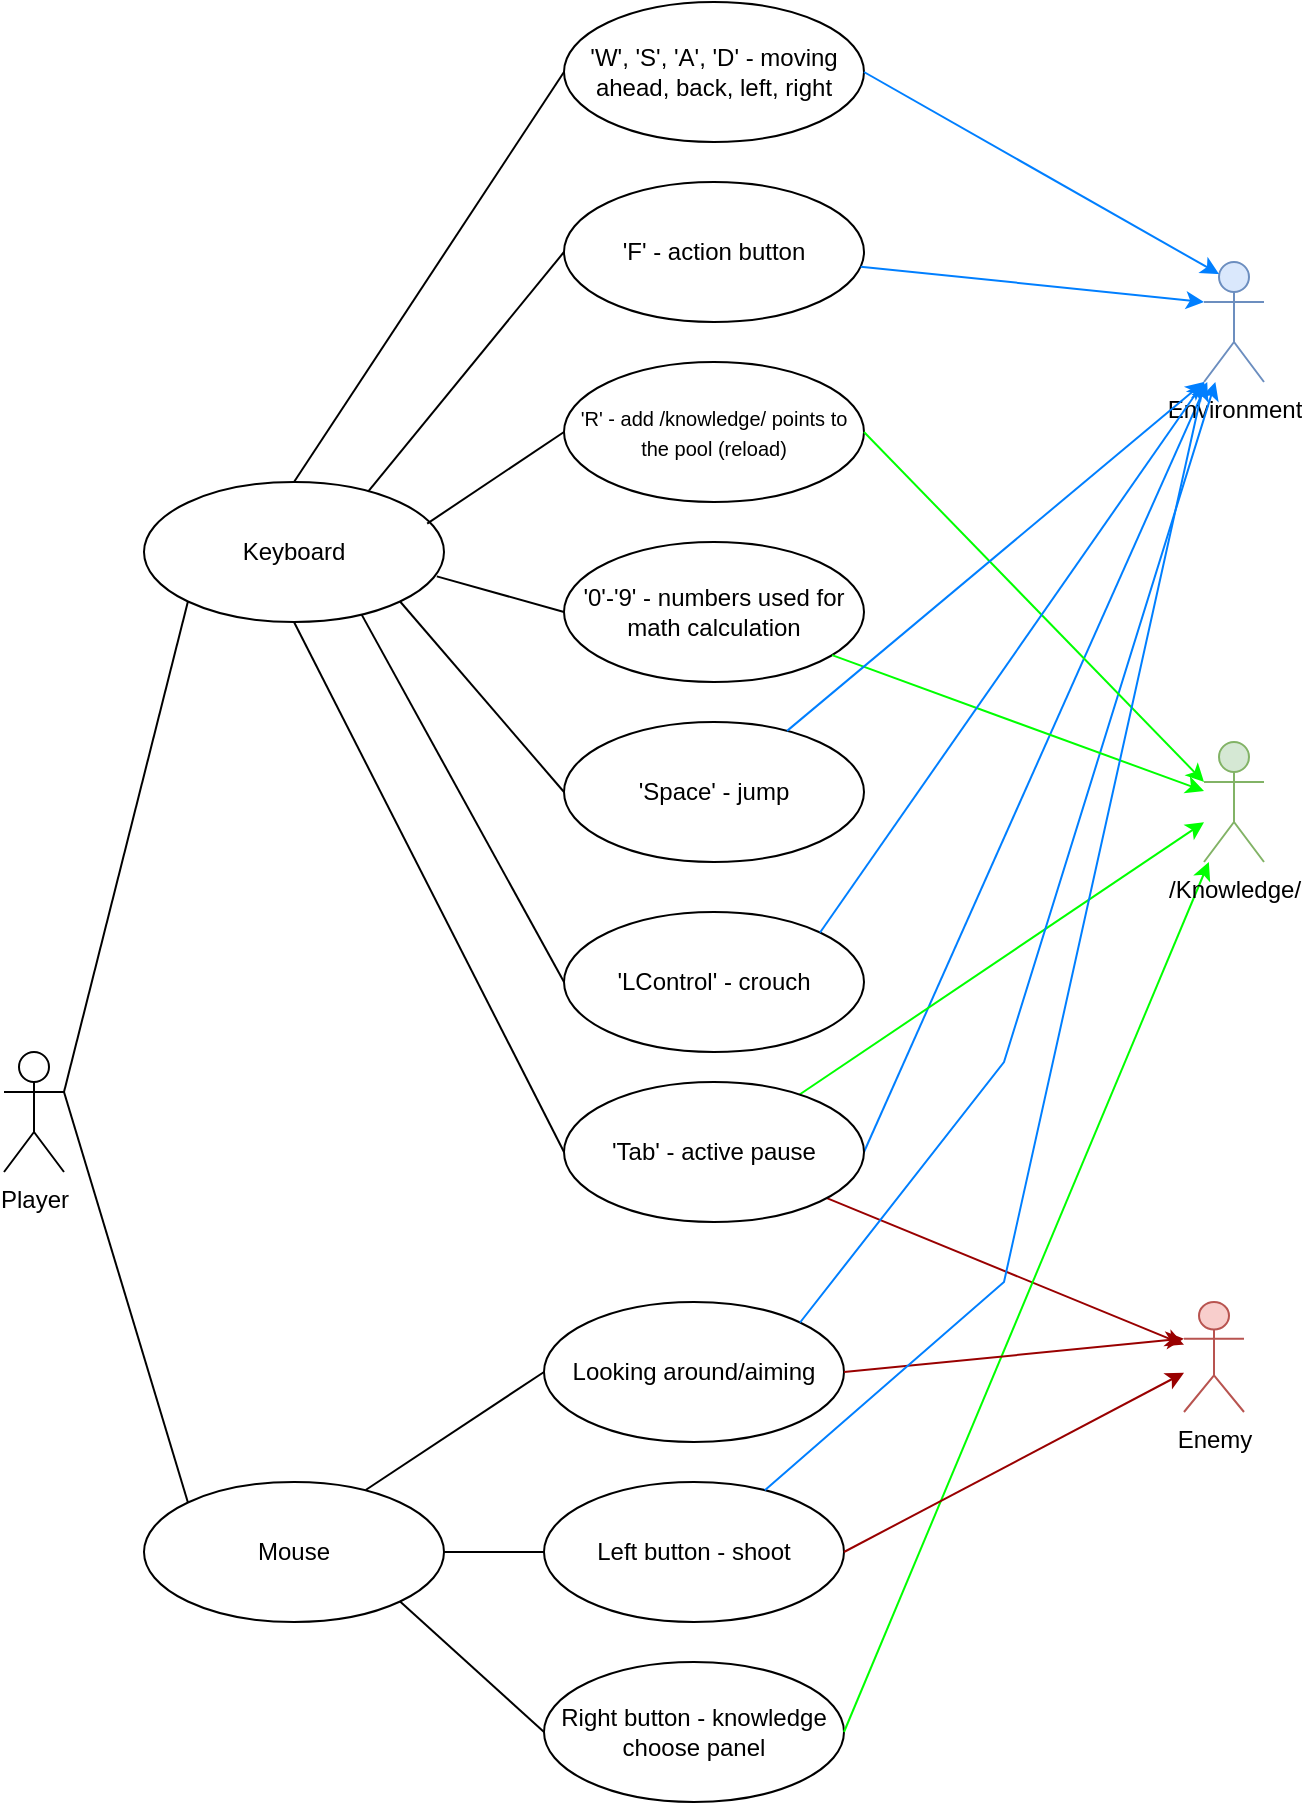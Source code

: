 <mxfile version="24.7.5">
  <diagram name="Strona-1" id="cKjuNzT2Nae0eT2EPPU0">
    <mxGraphModel dx="1235" dy="719" grid="1" gridSize="10" guides="1" tooltips="1" connect="1" arrows="1" fold="1" page="1" pageScale="1" pageWidth="827" pageHeight="1169" math="0" shadow="0">
      <root>
        <mxCell id="0" />
        <mxCell id="1" parent="0" />
        <mxCell id="ACukHOSOi4DWsUtb9feT-1" value="Player" style="shape=umlActor;verticalLabelPosition=bottom;verticalAlign=top;html=1;outlineConnect=0;" parent="1" vertex="1">
          <mxGeometry x="80" y="555" width="30" height="60" as="geometry" />
        </mxCell>
        <mxCell id="ACukHOSOi4DWsUtb9feT-6" value="&#39;W&#39;, &#39;S&#39;, &#39;A&#39;, &#39;D&#39; - moving ahead, back, left, right" style="ellipse;whiteSpace=wrap;html=1;" parent="1" vertex="1">
          <mxGeometry x="360" y="30" width="150" height="70" as="geometry" />
        </mxCell>
        <mxCell id="ACukHOSOi4DWsUtb9feT-7" value="&#39;F&#39; - action button" style="ellipse;whiteSpace=wrap;html=1;" parent="1" vertex="1">
          <mxGeometry x="360" y="120" width="150" height="70" as="geometry" />
        </mxCell>
        <mxCell id="ACukHOSOi4DWsUtb9feT-8" value="&#39;Space&#39; - jump" style="ellipse;whiteSpace=wrap;html=1;" parent="1" vertex="1">
          <mxGeometry x="360" y="390" width="150" height="70" as="geometry" />
        </mxCell>
        <mxCell id="ACukHOSOi4DWsUtb9feT-9" value="Keyboard" style="ellipse;whiteSpace=wrap;html=1;" parent="1" vertex="1">
          <mxGeometry x="150" y="270" width="150" height="70" as="geometry" />
        </mxCell>
        <mxCell id="ACukHOSOi4DWsUtb9feT-10" value="Mouse" style="ellipse;whiteSpace=wrap;html=1;" parent="1" vertex="1">
          <mxGeometry x="150" y="770" width="150" height="70" as="geometry" />
        </mxCell>
        <mxCell id="ACukHOSOi4DWsUtb9feT-45" style="rounded=0;orthogonalLoop=1;jettySize=auto;html=1;exitX=1;exitY=0.5;exitDx=0;exitDy=0;strokeColor=#007FFF;" parent="1" source="ACukHOSOi4DWsUtb9feT-11" target="ACukHOSOi4DWsUtb9feT-19" edge="1">
          <mxGeometry relative="1" as="geometry">
            <mxPoint x="640" y="540" as="targetPoint" />
          </mxGeometry>
        </mxCell>
        <mxCell id="ACukHOSOi4DWsUtb9feT-47" value="" style="rounded=0;orthogonalLoop=1;jettySize=auto;html=1;strokeColor=#990000;" parent="1" source="ACukHOSOi4DWsUtb9feT-11" target="ACukHOSOi4DWsUtb9feT-22" edge="1">
          <mxGeometry relative="1" as="geometry">
            <mxPoint x="590" y="515" as="targetPoint" />
          </mxGeometry>
        </mxCell>
        <mxCell id="ACukHOSOi4DWsUtb9feT-48" style="rounded=0;orthogonalLoop=1;jettySize=auto;html=1;strokeColor=#00FF00;" parent="1" source="ACukHOSOi4DWsUtb9feT-11" target="ACukHOSOi4DWsUtb9feT-40" edge="1">
          <mxGeometry relative="1" as="geometry" />
        </mxCell>
        <mxCell id="ACukHOSOi4DWsUtb9feT-11" value="&#39;Tab&#39; - active pause" style="ellipse;whiteSpace=wrap;html=1;" parent="1" vertex="1">
          <mxGeometry x="360" y="570" width="150" height="70" as="geometry" />
        </mxCell>
        <mxCell id="ACukHOSOi4DWsUtb9feT-12" value="Looking around/aiming" style="ellipse;whiteSpace=wrap;html=1;" parent="1" vertex="1">
          <mxGeometry x="350" y="680" width="150" height="70" as="geometry" />
        </mxCell>
        <mxCell id="ACukHOSOi4DWsUtb9feT-14" value="Left button - shoot" style="ellipse;whiteSpace=wrap;html=1;" parent="1" vertex="1">
          <mxGeometry x="350" y="770" width="150" height="70" as="geometry" />
        </mxCell>
        <mxCell id="ACukHOSOi4DWsUtb9feT-15" value="&lt;font style=&quot;font-size: 10px;&quot;&gt;&#39;R&#39; - add /knowledge/ points to the pool (reload)&lt;/font&gt;" style="ellipse;whiteSpace=wrap;html=1;" parent="1" vertex="1">
          <mxGeometry x="360" y="210" width="150" height="70" as="geometry" />
        </mxCell>
        <mxCell id="ACukHOSOi4DWsUtb9feT-16" value="&#39;0&#39;-&#39;9&#39; - numbers used for math calculation" style="ellipse;whiteSpace=wrap;html=1;" parent="1" vertex="1">
          <mxGeometry x="360" y="300" width="150" height="70" as="geometry" />
        </mxCell>
        <mxCell id="ACukHOSOi4DWsUtb9feT-18" value="Right button - knowledge choose panel" style="ellipse;whiteSpace=wrap;html=1;" parent="1" vertex="1">
          <mxGeometry x="350" y="860" width="150" height="70" as="geometry" />
        </mxCell>
        <mxCell id="ACukHOSOi4DWsUtb9feT-19" value="Environment" style="shape=umlActor;verticalLabelPosition=bottom;verticalAlign=top;html=1;outlineConnect=0;fillColor=#dae8fc;strokeColor=#6c8ebf;" parent="1" vertex="1">
          <mxGeometry x="680" y="160" width="30" height="60" as="geometry" />
        </mxCell>
        <mxCell id="ACukHOSOi4DWsUtb9feT-22" value="Enemy" style="shape=umlActor;verticalLabelPosition=bottom;verticalAlign=top;html=1;outlineConnect=0;fillColor=#f8cecc;strokeColor=#b85450;" parent="1" vertex="1">
          <mxGeometry x="670" y="680" width="30" height="55" as="geometry" />
        </mxCell>
        <mxCell id="ACukHOSOi4DWsUtb9feT-23" value="" style="endArrow=none;html=1;rounded=0;exitX=0.739;exitY=0.057;exitDx=0;exitDy=0;exitPerimeter=0;entryX=0;entryY=0.5;entryDx=0;entryDy=0;" parent="1" source="ACukHOSOi4DWsUtb9feT-10" target="ACukHOSOi4DWsUtb9feT-12" edge="1">
          <mxGeometry width="50" height="50" relative="1" as="geometry">
            <mxPoint x="380" y="660" as="sourcePoint" />
            <mxPoint x="430" y="610" as="targetPoint" />
          </mxGeometry>
        </mxCell>
        <mxCell id="ACukHOSOi4DWsUtb9feT-24" value="" style="endArrow=none;html=1;rounded=0;exitX=1;exitY=0.5;exitDx=0;exitDy=0;entryX=0;entryY=0.5;entryDx=0;entryDy=0;" parent="1" source="ACukHOSOi4DWsUtb9feT-10" target="ACukHOSOi4DWsUtb9feT-14" edge="1">
          <mxGeometry width="50" height="50" relative="1" as="geometry">
            <mxPoint x="261" y="784" as="sourcePoint" />
            <mxPoint x="360" y="725" as="targetPoint" />
          </mxGeometry>
        </mxCell>
        <mxCell id="ACukHOSOi4DWsUtb9feT-25" value="" style="endArrow=none;html=1;rounded=0;exitX=1;exitY=1;exitDx=0;exitDy=0;entryX=0;entryY=0.5;entryDx=0;entryDy=0;" parent="1" source="ACukHOSOi4DWsUtb9feT-10" target="ACukHOSOi4DWsUtb9feT-18" edge="1">
          <mxGeometry width="50" height="50" relative="1" as="geometry">
            <mxPoint x="290" y="815" as="sourcePoint" />
            <mxPoint x="360" y="815" as="targetPoint" />
          </mxGeometry>
        </mxCell>
        <mxCell id="ACukHOSOi4DWsUtb9feT-26" value="" style="endArrow=none;html=1;rounded=0;entryX=0;entryY=1;entryDx=0;entryDy=0;exitX=1;exitY=0.333;exitDx=0;exitDy=0;exitPerimeter=0;" parent="1" source="ACukHOSOi4DWsUtb9feT-1" target="ACukHOSOi4DWsUtb9feT-9" edge="1">
          <mxGeometry width="50" height="50" relative="1" as="geometry">
            <mxPoint x="220" y="560" as="sourcePoint" />
            <mxPoint x="339" y="610" as="targetPoint" />
          </mxGeometry>
        </mxCell>
        <mxCell id="ACukHOSOi4DWsUtb9feT-27" value="" style="endArrow=none;html=1;rounded=0;exitX=1;exitY=0.333;exitDx=0;exitDy=0;exitPerimeter=0;entryX=0;entryY=0;entryDx=0;entryDy=0;" parent="1" source="ACukHOSOi4DWsUtb9feT-1" target="ACukHOSOi4DWsUtb9feT-10" edge="1">
          <mxGeometry width="50" height="50" relative="1" as="geometry">
            <mxPoint x="240" y="679" as="sourcePoint" />
            <mxPoint x="349" y="620" as="targetPoint" />
          </mxGeometry>
        </mxCell>
        <mxCell id="ACukHOSOi4DWsUtb9feT-28" value="" style="endArrow=none;html=1;rounded=0;exitX=0.5;exitY=0;exitDx=0;exitDy=0;entryX=0;entryY=0.5;entryDx=0;entryDy=0;" parent="1" source="ACukHOSOi4DWsUtb9feT-9" target="ACukHOSOi4DWsUtb9feT-6" edge="1">
          <mxGeometry width="50" height="50" relative="1" as="geometry">
            <mxPoint x="120" y="149" as="sourcePoint" />
            <mxPoint x="229" y="90" as="targetPoint" />
          </mxGeometry>
        </mxCell>
        <mxCell id="ACukHOSOi4DWsUtb9feT-29" value="" style="endArrow=classic;html=1;rounded=0;exitX=1;exitY=0.5;exitDx=0;exitDy=0;endFill=1;strokeColor=#00FF00;" parent="1" source="ACukHOSOi4DWsUtb9feT-18" target="ACukHOSOi4DWsUtb9feT-40" edge="1">
          <mxGeometry width="50" height="50" relative="1" as="geometry">
            <mxPoint x="260" y="699" as="sourcePoint" />
            <mxPoint x="670" y="790" as="targetPoint" />
          </mxGeometry>
        </mxCell>
        <mxCell id="ACukHOSOi4DWsUtb9feT-30" value="" style="endArrow=classic;html=1;rounded=0;exitX=1;exitY=0.5;exitDx=0;exitDy=0;endFill=1;strokeColor=#990000;" parent="1" source="ACukHOSOi4DWsUtb9feT-14" target="ACukHOSOi4DWsUtb9feT-22" edge="1">
          <mxGeometry width="50" height="50" relative="1" as="geometry">
            <mxPoint x="270" y="709" as="sourcePoint" />
            <mxPoint x="379" y="650" as="targetPoint" />
          </mxGeometry>
        </mxCell>
        <mxCell id="ACukHOSOi4DWsUtb9feT-31" value="" style="endArrow=classic;html=1;rounded=0;exitX=1;exitY=0.5;exitDx=0;exitDy=0;entryX=0;entryY=0.333;entryDx=0;entryDy=0;entryPerimeter=0;endFill=1;strokeColor=#990000;" parent="1" source="ACukHOSOi4DWsUtb9feT-12" target="ACukHOSOi4DWsUtb9feT-22" edge="1">
          <mxGeometry width="50" height="50" relative="1" as="geometry">
            <mxPoint x="280" y="719" as="sourcePoint" />
            <mxPoint x="389" y="660" as="targetPoint" />
          </mxGeometry>
        </mxCell>
        <mxCell id="ACukHOSOi4DWsUtb9feT-32" value="" style="endArrow=classic;html=1;rounded=0;exitX=1;exitY=0;exitDx=0;exitDy=0;endFill=1;strokeColor=#007FFF;" parent="1" source="ACukHOSOi4DWsUtb9feT-12" target="ACukHOSOi4DWsUtb9feT-19" edge="1">
          <mxGeometry width="50" height="50" relative="1" as="geometry">
            <mxPoint x="290" y="729" as="sourcePoint" />
            <mxPoint x="399" y="670" as="targetPoint" />
            <Array as="points">
              <mxPoint x="580" y="560" />
            </Array>
          </mxGeometry>
        </mxCell>
        <mxCell id="ACukHOSOi4DWsUtb9feT-33" value="" style="endArrow=none;html=1;rounded=0;exitX=0.747;exitY=0.069;exitDx=0;exitDy=0;exitPerimeter=0;entryX=0;entryY=0.5;entryDx=0;entryDy=0;" parent="1" source="ACukHOSOi4DWsUtb9feT-9" target="ACukHOSOi4DWsUtb9feT-7" edge="1">
          <mxGeometry width="50" height="50" relative="1" as="geometry">
            <mxPoint x="130" y="159" as="sourcePoint" />
            <mxPoint x="239" y="100" as="targetPoint" />
          </mxGeometry>
        </mxCell>
        <mxCell id="ACukHOSOi4DWsUtb9feT-34" value="" style="endArrow=none;html=1;rounded=0;exitX=0.944;exitY=0.297;exitDx=0;exitDy=0;exitPerimeter=0;entryX=0;entryY=0.5;entryDx=0;entryDy=0;" parent="1" source="ACukHOSOi4DWsUtb9feT-9" target="ACukHOSOi4DWsUtb9feT-15" edge="1">
          <mxGeometry width="50" height="50" relative="1" as="geometry">
            <mxPoint x="140" y="169" as="sourcePoint" />
            <mxPoint x="249" y="110" as="targetPoint" />
          </mxGeometry>
        </mxCell>
        <mxCell id="ACukHOSOi4DWsUtb9feT-35" value="" style="endArrow=none;html=1;rounded=0;exitX=0.976;exitY=0.674;exitDx=0;exitDy=0;exitPerimeter=0;entryX=0;entryY=0.5;entryDx=0;entryDy=0;" parent="1" source="ACukHOSOi4DWsUtb9feT-9" target="ACukHOSOi4DWsUtb9feT-16" edge="1">
          <mxGeometry width="50" height="50" relative="1" as="geometry">
            <mxPoint x="150" y="179" as="sourcePoint" />
            <mxPoint x="259" y="120" as="targetPoint" />
          </mxGeometry>
        </mxCell>
        <mxCell id="ACukHOSOi4DWsUtb9feT-36" value="" style="endArrow=none;html=1;rounded=0;exitX=1;exitY=1;exitDx=0;exitDy=0;entryX=0;entryY=0.5;entryDx=0;entryDy=0;" parent="1" source="ACukHOSOi4DWsUtb9feT-9" target="ACukHOSOi4DWsUtb9feT-8" edge="1">
          <mxGeometry width="50" height="50" relative="1" as="geometry">
            <mxPoint x="160" y="189" as="sourcePoint" />
            <mxPoint x="269" y="130" as="targetPoint" />
          </mxGeometry>
        </mxCell>
        <mxCell id="ACukHOSOi4DWsUtb9feT-37" value="" style="endArrow=none;html=1;rounded=0;exitX=0.5;exitY=1;exitDx=0;exitDy=0;entryX=0;entryY=0.5;entryDx=0;entryDy=0;" parent="1" source="ACukHOSOi4DWsUtb9feT-9" target="ACukHOSOi4DWsUtb9feT-11" edge="1">
          <mxGeometry width="50" height="50" relative="1" as="geometry">
            <mxPoint x="170" y="199" as="sourcePoint" />
            <mxPoint x="279" y="140" as="targetPoint" />
          </mxGeometry>
        </mxCell>
        <mxCell id="ACukHOSOi4DWsUtb9feT-38" value="" style="endArrow=classic;html=1;rounded=0;exitX=1;exitY=0.5;exitDx=0;exitDy=0;entryX=0.25;entryY=0.1;entryDx=0;entryDy=0;entryPerimeter=0;endFill=1;strokeColor=#007FFF;" parent="1" source="ACukHOSOi4DWsUtb9feT-6" target="ACukHOSOi4DWsUtb9feT-19" edge="1">
          <mxGeometry width="50" height="50" relative="1" as="geometry">
            <mxPoint x="180" y="209" as="sourcePoint" />
            <mxPoint x="289" y="150" as="targetPoint" />
          </mxGeometry>
        </mxCell>
        <mxCell id="ACukHOSOi4DWsUtb9feT-40" value="/Knowledge/" style="shape=umlActor;verticalLabelPosition=bottom;verticalAlign=top;html=1;outlineConnect=0;fillColor=#d5e8d4;strokeColor=#82b366;" parent="1" vertex="1">
          <mxGeometry x="680" y="400" width="30" height="60" as="geometry" />
        </mxCell>
        <mxCell id="ACukHOSOi4DWsUtb9feT-41" style="rounded=0;orthogonalLoop=1;jettySize=auto;html=1;entryX=0;entryY=0.333;entryDx=0;entryDy=0;entryPerimeter=0;exitX=1;exitY=0.5;exitDx=0;exitDy=0;strokeColor=#00FF00;" parent="1" source="ACukHOSOi4DWsUtb9feT-15" target="ACukHOSOi4DWsUtb9feT-40" edge="1">
          <mxGeometry relative="1" as="geometry" />
        </mxCell>
        <mxCell id="ACukHOSOi4DWsUtb9feT-42" style="rounded=0;orthogonalLoop=1;jettySize=auto;html=1;entryX=0;entryY=0.333;entryDx=0;entryDy=0;entryPerimeter=0;strokeColor=#007FFF;" parent="1" source="ACukHOSOi4DWsUtb9feT-7" target="ACukHOSOi4DWsUtb9feT-19" edge="1">
          <mxGeometry relative="1" as="geometry" />
        </mxCell>
        <mxCell id="ACukHOSOi4DWsUtb9feT-43" style="rounded=0;orthogonalLoop=1;jettySize=auto;html=1;strokeColor=#00FF00;" parent="1" source="ACukHOSOi4DWsUtb9feT-16" target="ACukHOSOi4DWsUtb9feT-40" edge="1">
          <mxGeometry relative="1" as="geometry" />
        </mxCell>
        <mxCell id="ACukHOSOi4DWsUtb9feT-44" style="rounded=0;orthogonalLoop=1;jettySize=auto;html=1;entryX=0;entryY=1;entryDx=0;entryDy=0;entryPerimeter=0;strokeColor=#007FFF;" parent="1" source="ACukHOSOi4DWsUtb9feT-8" target="ACukHOSOi4DWsUtb9feT-19" edge="1">
          <mxGeometry relative="1" as="geometry" />
        </mxCell>
        <mxCell id="ACukHOSOi4DWsUtb9feT-49" style="rounded=0;orthogonalLoop=1;jettySize=auto;html=1;entryX=0;entryY=1;entryDx=0;entryDy=0;entryPerimeter=0;strokeColor=#007FFF;" parent="1" source="ACukHOSOi4DWsUtb9feT-14" target="ACukHOSOi4DWsUtb9feT-19" edge="1">
          <mxGeometry relative="1" as="geometry">
            <Array as="points">
              <mxPoint x="580" y="670" />
            </Array>
          </mxGeometry>
        </mxCell>
        <mxCell id="izlWum8ij3R1kvwFRgE0-1" value="&#39;LControl&#39; - crouch" style="ellipse;whiteSpace=wrap;html=1;" vertex="1" parent="1">
          <mxGeometry x="360" y="485" width="150" height="70" as="geometry" />
        </mxCell>
        <mxCell id="izlWum8ij3R1kvwFRgE0-2" value="" style="endArrow=none;html=1;rounded=0;exitX=0.726;exitY=0.949;exitDx=0;exitDy=0;entryX=0;entryY=0.5;entryDx=0;entryDy=0;exitPerimeter=0;" edge="1" parent="1" source="ACukHOSOi4DWsUtb9feT-9" target="izlWum8ij3R1kvwFRgE0-1">
          <mxGeometry width="50" height="50" relative="1" as="geometry">
            <mxPoint x="288" y="340" as="sourcePoint" />
            <mxPoint x="370" y="435" as="targetPoint" />
          </mxGeometry>
        </mxCell>
        <mxCell id="izlWum8ij3R1kvwFRgE0-3" style="rounded=0;orthogonalLoop=1;jettySize=auto;html=1;entryX=0;entryY=1;entryDx=0;entryDy=0;entryPerimeter=0;exitX=1;exitY=0;exitDx=0;exitDy=0;strokeColor=#007FFF;" edge="1" parent="1" source="izlWum8ij3R1kvwFRgE0-1" target="ACukHOSOi4DWsUtb9feT-19">
          <mxGeometry relative="1" as="geometry">
            <mxPoint x="482" y="404" as="sourcePoint" />
            <mxPoint x="690" y="230" as="targetPoint" />
          </mxGeometry>
        </mxCell>
      </root>
    </mxGraphModel>
  </diagram>
</mxfile>
